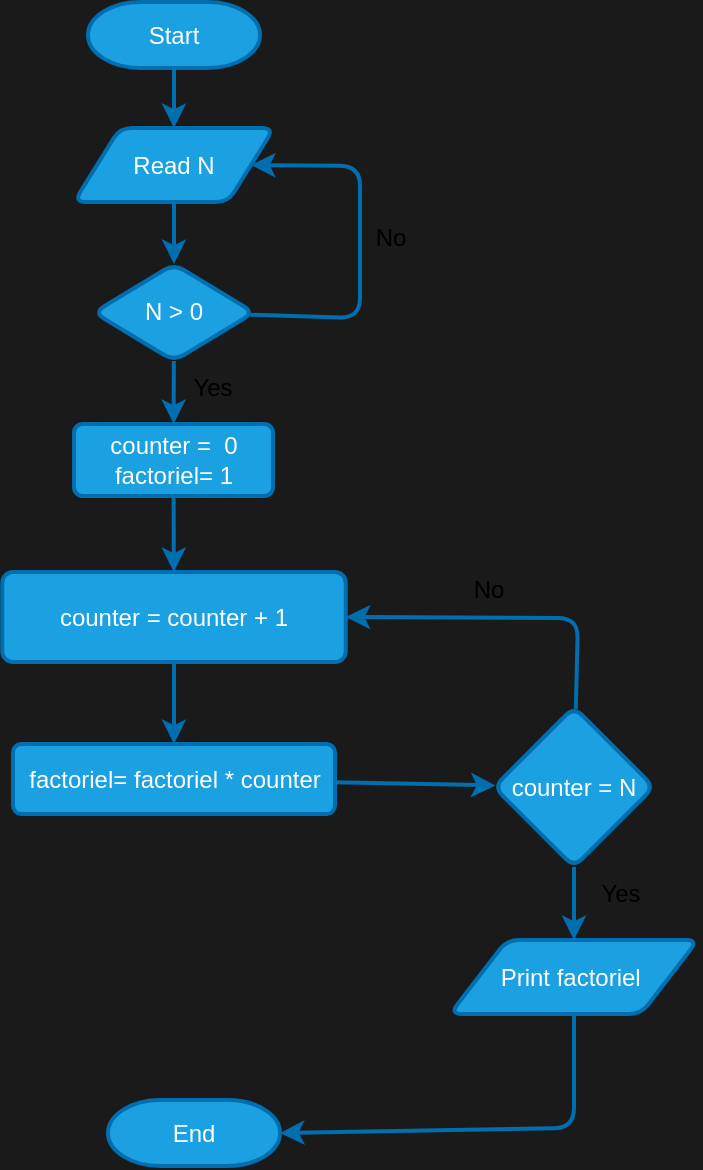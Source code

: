 <mxfile>
    <diagram id="3ICvzn6bzmmRsQnboxpb" name="Page-1">
        <mxGraphModel dx="597" dy="467" grid="0" gridSize="10" guides="1" tooltips="1" connect="1" arrows="1" fold="1" page="1" pageScale="1" pageWidth="850" pageHeight="1100" background="#1A1A1A" math="0" shadow="0">
            <root>
                <mxCell id="0"/>
                <mxCell id="1" parent="0"/>
                <mxCell id="4" value="" style="edgeStyle=none;html=1;strokeWidth=2;fillColor=#1ba1e2;strokeColor=#006EAF;" edge="1" parent="1" source="2" target="3">
                    <mxGeometry relative="1" as="geometry"/>
                </mxCell>
                <mxCell id="2" value="Start" style="strokeWidth=2;html=1;shape=mxgraph.flowchart.terminator;whiteSpace=wrap;fillColor=#1ba1e2;fontColor=#ffffff;strokeColor=#006EAF;" vertex="1" parent="1">
                    <mxGeometry x="252" y="24" width="86" height="33" as="geometry"/>
                </mxCell>
                <mxCell id="6" value="" style="edgeStyle=none;html=1;strokeWidth=2;fillColor=#1ba1e2;strokeColor=#006EAF;" edge="1" parent="1" source="3" target="5">
                    <mxGeometry relative="1" as="geometry"/>
                </mxCell>
                <mxCell id="3" value="Read N" style="shape=parallelogram;html=1;strokeWidth=2;perimeter=parallelogramPerimeter;whiteSpace=wrap;rounded=1;arcSize=12;size=0.23;fillColor=#1ba1e2;fontColor=#ffffff;strokeColor=#006EAF;" vertex="1" parent="1">
                    <mxGeometry x="245" y="87" width="100" height="37" as="geometry"/>
                </mxCell>
                <mxCell id="8" value="" style="edgeStyle=none;html=1;strokeWidth=2;entryX=1;entryY=0.5;entryDx=0;entryDy=0;fillColor=#1ba1e2;strokeColor=#006EAF;" edge="1" parent="1" source="5" target="3">
                    <mxGeometry relative="1" as="geometry">
                        <mxPoint x="415" y="179.25" as="targetPoint"/>
                        <Array as="points">
                            <mxPoint x="388" y="182"/>
                            <mxPoint x="388" y="106"/>
                        </Array>
                    </mxGeometry>
                </mxCell>
                <mxCell id="11" value="" style="edgeStyle=none;html=1;strokeWidth=2;fillColor=#1ba1e2;strokeColor=#006EAF;" edge="1" parent="1" source="5" target="10">
                    <mxGeometry relative="1" as="geometry"/>
                </mxCell>
                <mxCell id="5" value="N &amp;gt; 0" style="rhombus;whiteSpace=wrap;html=1;fillColor=#1ba1e2;strokeColor=#006EAF;fontColor=#ffffff;strokeWidth=2;rounded=1;arcSize=12;" vertex="1" parent="1">
                    <mxGeometry x="255" y="155" width="80" height="48.5" as="geometry"/>
                </mxCell>
                <mxCell id="9" value="No" style="text;html=1;align=center;verticalAlign=middle;resizable=0;points=[];autosize=1;strokeColor=none;fillColor=none;" vertex="1" parent="1">
                    <mxGeometry x="386" y="129" width="33" height="26" as="geometry"/>
                </mxCell>
                <mxCell id="16" value="" style="edgeStyle=none;html=1;strokeWidth=2;fillColor=#1ba1e2;strokeColor=#006EAF;" edge="1" parent="1" source="10" target="15">
                    <mxGeometry relative="1" as="geometry"/>
                </mxCell>
                <mxCell id="10" value="counter =&amp;nbsp; 0&lt;br&gt;factoriel= 1" style="whiteSpace=wrap;html=1;fillColor=#1ba1e2;strokeColor=#006EAF;fontColor=#ffffff;strokeWidth=2;rounded=1;arcSize=12;" vertex="1" parent="1">
                    <mxGeometry x="245" y="235" width="99.5" height="36" as="geometry"/>
                </mxCell>
                <mxCell id="12" value="Yes" style="text;html=1;align=center;verticalAlign=middle;resizable=0;points=[];autosize=1;strokeColor=none;fillColor=none;" vertex="1" parent="1">
                    <mxGeometry x="295" y="203.5" width="38" height="26" as="geometry"/>
                </mxCell>
                <mxCell id="20" value="" style="edgeStyle=none;html=1;strokeWidth=2;fillColor=#1ba1e2;strokeColor=#006EAF;" edge="1" parent="1" source="15" target="19">
                    <mxGeometry relative="1" as="geometry"/>
                </mxCell>
                <mxCell id="15" value="counter = counter + 1" style="whiteSpace=wrap;html=1;fillColor=#1ba1e2;strokeColor=#006EAF;fontColor=#ffffff;strokeWidth=2;rounded=1;arcSize=12;" vertex="1" parent="1">
                    <mxGeometry x="209.13" y="309" width="171.75" height="45" as="geometry"/>
                </mxCell>
                <mxCell id="22" value="" style="edgeStyle=none;html=1;strokeWidth=2;fillColor=#1ba1e2;strokeColor=#006EAF;" edge="1" parent="1" source="19" target="21">
                    <mxGeometry relative="1" as="geometry"/>
                </mxCell>
                <mxCell id="19" value="factoriel= factoriel * counter" style="whiteSpace=wrap;html=1;fillColor=#1ba1e2;strokeColor=#006EAF;fontColor=#ffffff;strokeWidth=2;rounded=1;arcSize=12;" vertex="1" parent="1">
                    <mxGeometry x="214.5" y="395" width="161" height="35" as="geometry"/>
                </mxCell>
                <mxCell id="24" value="" style="edgeStyle=none;html=1;strokeWidth=2;entryX=1;entryY=0.5;entryDx=0;entryDy=0;fillColor=#1ba1e2;strokeColor=#006EAF;" edge="1" parent="1" source="21" target="15">
                    <mxGeometry relative="1" as="geometry">
                        <mxPoint x="495" y="286.5" as="targetPoint"/>
                        <Array as="points">
                            <mxPoint x="497" y="332"/>
                        </Array>
                    </mxGeometry>
                </mxCell>
                <mxCell id="26" value="" style="edgeStyle=none;html=1;strokeWidth=2;fillColor=#1ba1e2;strokeColor=#006EAF;" edge="1" parent="1" source="21" target="25">
                    <mxGeometry relative="1" as="geometry"/>
                </mxCell>
                <mxCell id="21" value="counter = N" style="rhombus;whiteSpace=wrap;html=1;fillColor=#1ba1e2;strokeColor=#006EAF;fontColor=#ffffff;strokeWidth=2;rounded=1;arcSize=12;" vertex="1" parent="1">
                    <mxGeometry x="455" y="376.5" width="80" height="80" as="geometry"/>
                </mxCell>
                <mxCell id="29" value="" style="edgeStyle=none;html=1;strokeWidth=2;entryX=1;entryY=0.5;entryDx=0;entryDy=0;entryPerimeter=0;fillColor=#1ba1e2;strokeColor=#006EAF;" edge="1" parent="1" source="25" target="27">
                    <mxGeometry relative="1" as="geometry">
                        <mxPoint x="495" y="603.5" as="targetPoint"/>
                        <Array as="points">
                            <mxPoint x="495" y="587"/>
                        </Array>
                    </mxGeometry>
                </mxCell>
                <mxCell id="25" value="Print factoriel&amp;nbsp;" style="shape=parallelogram;html=1;strokeWidth=2;perimeter=parallelogramPerimeter;whiteSpace=wrap;rounded=1;arcSize=12;size=0.23;fillColor=#1ba1e2;fontColor=#ffffff;strokeColor=#006EAF;" vertex="1" parent="1">
                    <mxGeometry x="433" y="493" width="124" height="37" as="geometry"/>
                </mxCell>
                <mxCell id="27" value="End" style="strokeWidth=2;html=1;shape=mxgraph.flowchart.terminator;whiteSpace=wrap;fillColor=#1ba1e2;fontColor=#ffffff;strokeColor=#006EAF;" vertex="1" parent="1">
                    <mxGeometry x="262" y="573" width="86" height="33" as="geometry"/>
                </mxCell>
                <mxCell id="30" value="No" style="text;html=1;align=center;verticalAlign=middle;resizable=0;points=[];autosize=1;strokeColor=none;fillColor=none;" vertex="1" parent="1">
                    <mxGeometry x="435" y="305" width="33" height="26" as="geometry"/>
                </mxCell>
                <mxCell id="31" value="Yes" style="text;html=1;align=center;verticalAlign=middle;resizable=0;points=[];autosize=1;strokeColor=none;fillColor=none;" vertex="1" parent="1">
                    <mxGeometry x="499" y="457" width="38" height="26" as="geometry"/>
                </mxCell>
            </root>
        </mxGraphModel>
    </diagram>
</mxfile>